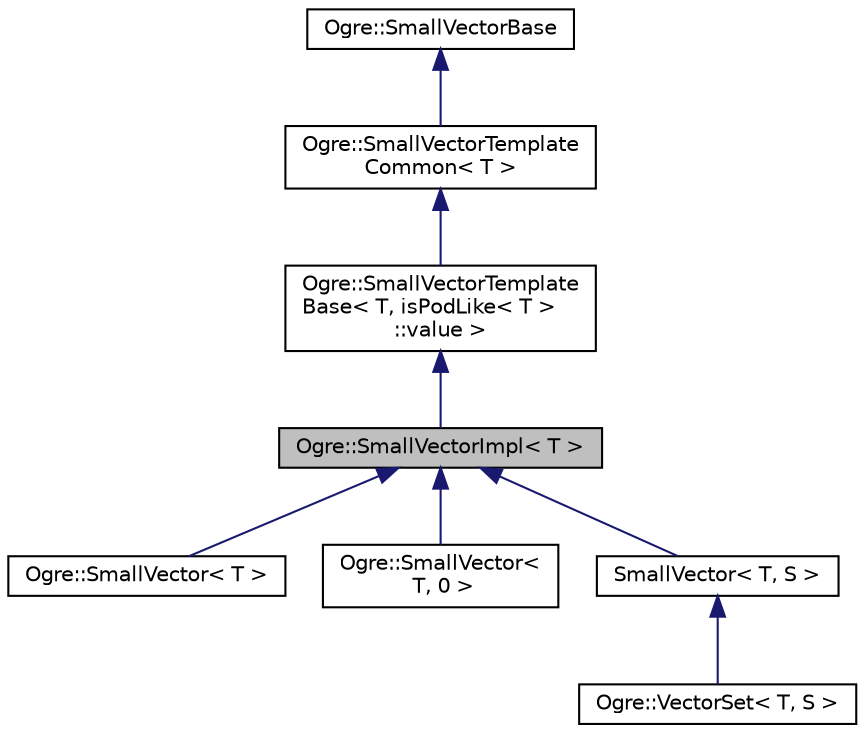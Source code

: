digraph "Ogre::SmallVectorImpl&lt; T &gt;"
{
  bgcolor="transparent";
  edge [fontname="Helvetica",fontsize="10",labelfontname="Helvetica",labelfontsize="10"];
  node [fontname="Helvetica",fontsize="10",shape=record];
  Node0 [label="Ogre::SmallVectorImpl\< T \>",height=0.2,width=0.4,color="black", fillcolor="grey75", style="filled", fontcolor="black"];
  Node1 -> Node0 [dir="back",color="midnightblue",fontsize="10",style="solid",fontname="Helvetica"];
  Node1 [label="Ogre::SmallVectorTemplate\lBase\< T, isPodLike\< T \>\l::value \>",height=0.2,width=0.4,color="black",URL="$class_ogre_1_1_small_vector_template_base.html"];
  Node2 -> Node1 [dir="back",color="midnightblue",fontsize="10",style="solid",fontname="Helvetica"];
  Node2 [label="Ogre::SmallVectorTemplate\lCommon\< T \>",height=0.2,width=0.4,color="black",URL="$class_ogre_1_1_small_vector_template_common.html"];
  Node3 -> Node2 [dir="back",color="midnightblue",fontsize="10",style="solid",fontname="Helvetica"];
  Node3 [label="Ogre::SmallVectorBase",height=0.2,width=0.4,color="black",URL="$class_ogre_1_1_small_vector_base.html",tooltip="SmallVectorBase - This is all the non-templated stuff common to all SmallVectors. ..."];
  Node0 -> Node4 [dir="back",color="midnightblue",fontsize="10",style="solid",fontname="Helvetica"];
  Node4 [label="Ogre::SmallVector\< T \>",height=0.2,width=0.4,color="black",URL="$class_ogre_1_1_small_vector.html",tooltip="SmallVector - This is a &#39;vector&#39; (really, a variable-sized array), optimized for the case when the ar..."];
  Node0 -> Node5 [dir="back",color="midnightblue",fontsize="10",style="solid",fontname="Helvetica"];
  Node5 [label="Ogre::SmallVector\<\l T, 0 \>",height=0.2,width=0.4,color="black",URL="$class_ogre_1_1_small_vector_3_01_t_00_010_01_4.html",tooltip="Specialize SmallVector at N=0. "];
  Node0 -> Node6 [dir="back",color="midnightblue",fontsize="10",style="solid",fontname="Helvetica"];
  Node6 [label="SmallVector\< T, S \>",height=0.2,width=0.4,color="black",URL="$class_ogre_1_1_small_vector.html"];
  Node6 -> Node7 [dir="back",color="midnightblue",fontsize="10",style="solid",fontname="Helvetica"];
  Node7 [label="Ogre::VectorSet\< T, S \>",height=0.2,width=0.4,color="black",URL="$struct_ogre_1_1_vector_set.html",tooltip="VectorSet is basically a helper to use a vector as a small set container. "];
}
